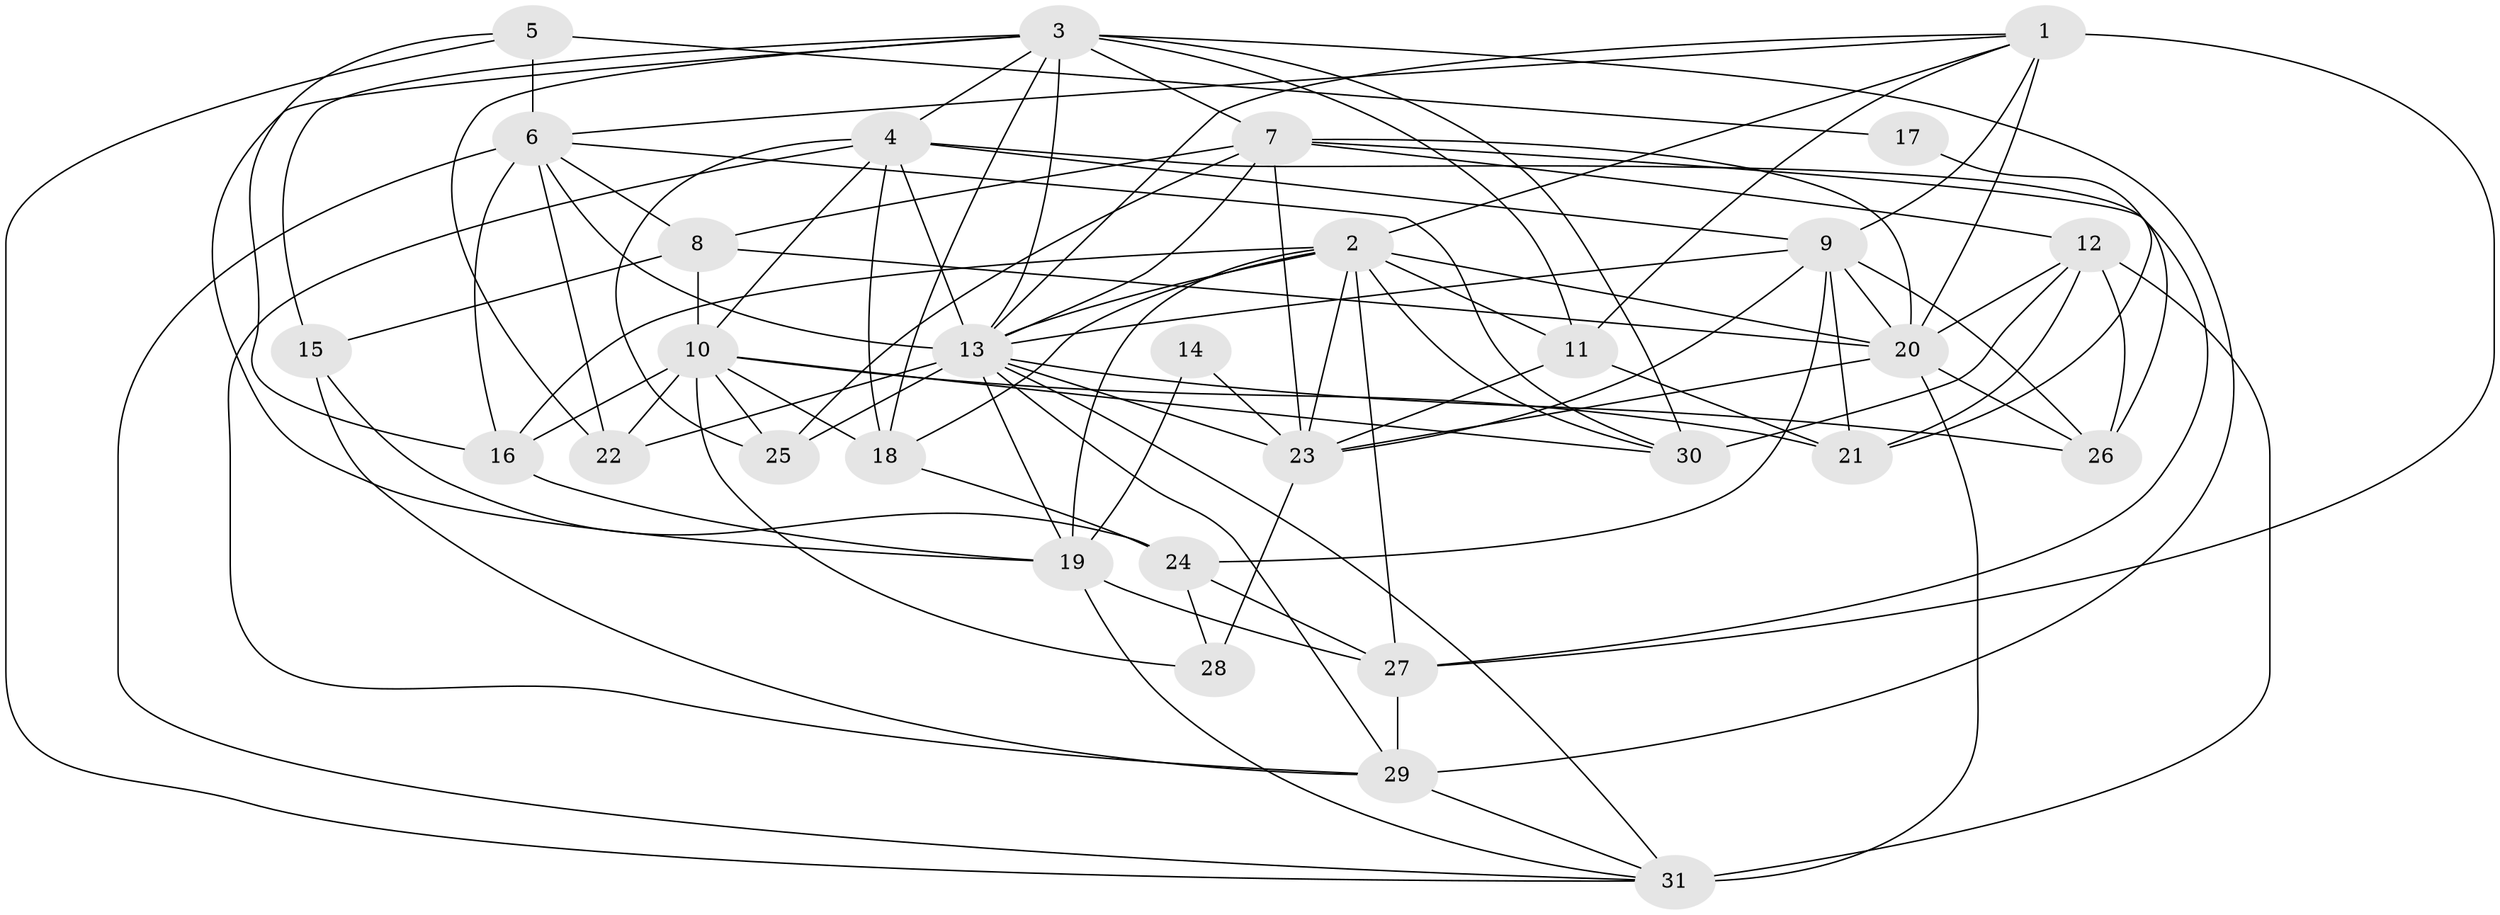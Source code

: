 // original degree distribution, {5: 0.21359223300970873, 3: 0.23300970873786409, 2: 0.1553398058252427, 6: 0.06796116504854369, 7: 0.04854368932038835, 4: 0.27184466019417475, 9: 0.009708737864077669}
// Generated by graph-tools (version 1.1) at 2025/51/03/04/25 22:51:03]
// undirected, 31 vertices, 97 edges
graph export_dot {
  node [color=gray90,style=filled];
  1;
  2;
  3;
  4;
  5;
  6;
  7;
  8;
  9;
  10;
  11;
  12;
  13;
  14;
  15;
  16;
  17;
  18;
  19;
  20;
  21;
  22;
  23;
  24;
  25;
  26;
  27;
  28;
  29;
  30;
  31;
  1 -- 2 [weight=2.0];
  1 -- 6 [weight=1.0];
  1 -- 9 [weight=2.0];
  1 -- 11 [weight=1.0];
  1 -- 13 [weight=1.0];
  1 -- 20 [weight=1.0];
  1 -- 27 [weight=3.0];
  2 -- 11 [weight=1.0];
  2 -- 13 [weight=1.0];
  2 -- 16 [weight=1.0];
  2 -- 18 [weight=2.0];
  2 -- 19 [weight=2.0];
  2 -- 20 [weight=1.0];
  2 -- 23 [weight=2.0];
  2 -- 27 [weight=2.0];
  2 -- 30 [weight=1.0];
  3 -- 4 [weight=2.0];
  3 -- 7 [weight=1.0];
  3 -- 11 [weight=1.0];
  3 -- 13 [weight=4.0];
  3 -- 15 [weight=1.0];
  3 -- 18 [weight=1.0];
  3 -- 19 [weight=1.0];
  3 -- 22 [weight=3.0];
  3 -- 29 [weight=2.0];
  3 -- 30 [weight=3.0];
  4 -- 9 [weight=1.0];
  4 -- 10 [weight=1.0];
  4 -- 13 [weight=2.0];
  4 -- 18 [weight=5.0];
  4 -- 25 [weight=1.0];
  4 -- 27 [weight=1.0];
  4 -- 29 [weight=1.0];
  5 -- 6 [weight=2.0];
  5 -- 16 [weight=1.0];
  5 -- 17 [weight=1.0];
  5 -- 31 [weight=1.0];
  6 -- 8 [weight=1.0];
  6 -- 13 [weight=1.0];
  6 -- 16 [weight=1.0];
  6 -- 22 [weight=1.0];
  6 -- 30 [weight=1.0];
  6 -- 31 [weight=1.0];
  7 -- 8 [weight=1.0];
  7 -- 12 [weight=2.0];
  7 -- 13 [weight=1.0];
  7 -- 20 [weight=1.0];
  7 -- 23 [weight=1.0];
  7 -- 25 [weight=1.0];
  7 -- 26 [weight=1.0];
  8 -- 10 [weight=2.0];
  8 -- 15 [weight=1.0];
  8 -- 20 [weight=2.0];
  9 -- 13 [weight=2.0];
  9 -- 20 [weight=2.0];
  9 -- 21 [weight=1.0];
  9 -- 23 [weight=1.0];
  9 -- 24 [weight=1.0];
  9 -- 26 [weight=1.0];
  10 -- 16 [weight=1.0];
  10 -- 18 [weight=1.0];
  10 -- 21 [weight=1.0];
  10 -- 22 [weight=2.0];
  10 -- 25 [weight=1.0];
  10 -- 28 [weight=1.0];
  10 -- 30 [weight=1.0];
  11 -- 21 [weight=2.0];
  11 -- 23 [weight=1.0];
  12 -- 20 [weight=1.0];
  12 -- 21 [weight=1.0];
  12 -- 26 [weight=1.0];
  12 -- 30 [weight=1.0];
  12 -- 31 [weight=1.0];
  13 -- 19 [weight=1.0];
  13 -- 22 [weight=1.0];
  13 -- 23 [weight=1.0];
  13 -- 25 [weight=2.0];
  13 -- 26 [weight=1.0];
  13 -- 29 [weight=1.0];
  13 -- 31 [weight=1.0];
  14 -- 19 [weight=1.0];
  14 -- 23 [weight=1.0];
  15 -- 24 [weight=1.0];
  15 -- 29 [weight=1.0];
  16 -- 19 [weight=1.0];
  17 -- 21 [weight=1.0];
  18 -- 24 [weight=1.0];
  19 -- 27 [weight=2.0];
  19 -- 31 [weight=1.0];
  20 -- 23 [weight=2.0];
  20 -- 26 [weight=1.0];
  20 -- 31 [weight=2.0];
  23 -- 28 [weight=2.0];
  24 -- 27 [weight=1.0];
  24 -- 28 [weight=1.0];
  27 -- 29 [weight=1.0];
  29 -- 31 [weight=1.0];
}
